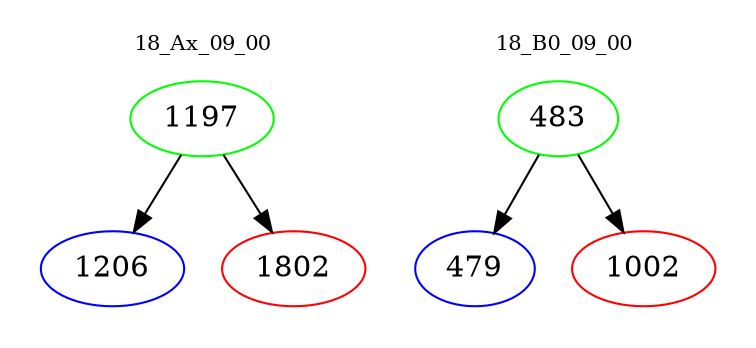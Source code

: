 digraph{
subgraph cluster_0 {
color = white
label = "18_Ax_09_00";
fontsize=10;
T0_1197 [label="1197", color="green"]
T0_1197 -> T0_1206 [color="black"]
T0_1206 [label="1206", color="blue"]
T0_1197 -> T0_1802 [color="black"]
T0_1802 [label="1802", color="red"]
}
subgraph cluster_1 {
color = white
label = "18_B0_09_00";
fontsize=10;
T1_483 [label="483", color="green"]
T1_483 -> T1_479 [color="black"]
T1_479 [label="479", color="blue"]
T1_483 -> T1_1002 [color="black"]
T1_1002 [label="1002", color="red"]
}
}

